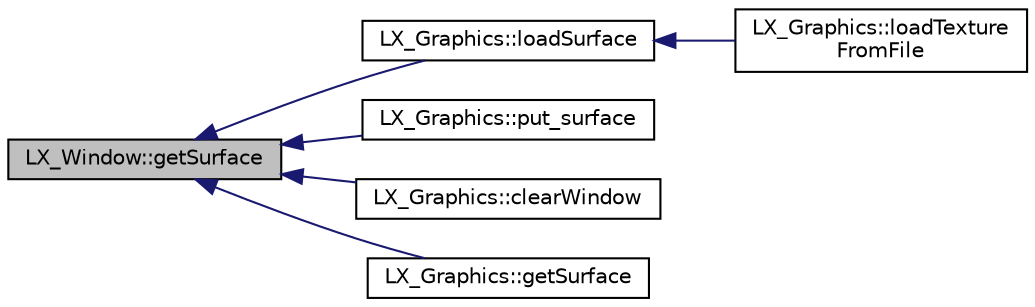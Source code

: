 digraph "LX_Window::getSurface"
{
  edge [fontname="Helvetica",fontsize="10",labelfontname="Helvetica",labelfontsize="10"];
  node [fontname="Helvetica",fontsize="10",shape=record];
  rankdir="LR";
  Node1 [label="LX_Window::getSurface",height=0.2,width=0.4,color="black", fillcolor="grey75", style="filled" fontcolor="black"];
  Node1 -> Node2 [dir="back",color="midnightblue",fontsize="10",style="solid",fontname="Helvetica"];
  Node2 [label="LX_Graphics::loadSurface",height=0.2,width=0.4,color="black", fillcolor="white", style="filled",URL="$class_l_x___graphics.html#aeb8e8fd7f4d90e151bb9539b4c2530f1"];
  Node2 -> Node3 [dir="back",color="midnightblue",fontsize="10",style="solid",fontname="Helvetica"];
  Node3 [label="LX_Graphics::loadTexture\lFromFile",height=0.2,width=0.4,color="black", fillcolor="white", style="filled",URL="$class_l_x___graphics.html#a700d97a87541ce0ba7993366953b10cc"];
  Node1 -> Node4 [dir="back",color="midnightblue",fontsize="10",style="solid",fontname="Helvetica"];
  Node4 [label="LX_Graphics::put_surface",height=0.2,width=0.4,color="black", fillcolor="white", style="filled",URL="$class_l_x___graphics.html#a5d357777513b0395d48cb16ed8dfa686"];
  Node1 -> Node5 [dir="back",color="midnightblue",fontsize="10",style="solid",fontname="Helvetica"];
  Node5 [label="LX_Graphics::clearWindow",height=0.2,width=0.4,color="black", fillcolor="white", style="filled",URL="$class_l_x___graphics.html#a8d0cb9401aaf50646679454bc412ba80"];
  Node1 -> Node6 [dir="back",color="midnightblue",fontsize="10",style="solid",fontname="Helvetica"];
  Node6 [label="LX_Graphics::getSurface",height=0.2,width=0.4,color="black", fillcolor="white", style="filled",URL="$class_l_x___graphics.html#a74fca67ff725afa7dfc6ef1e7afb7c0d"];
}
